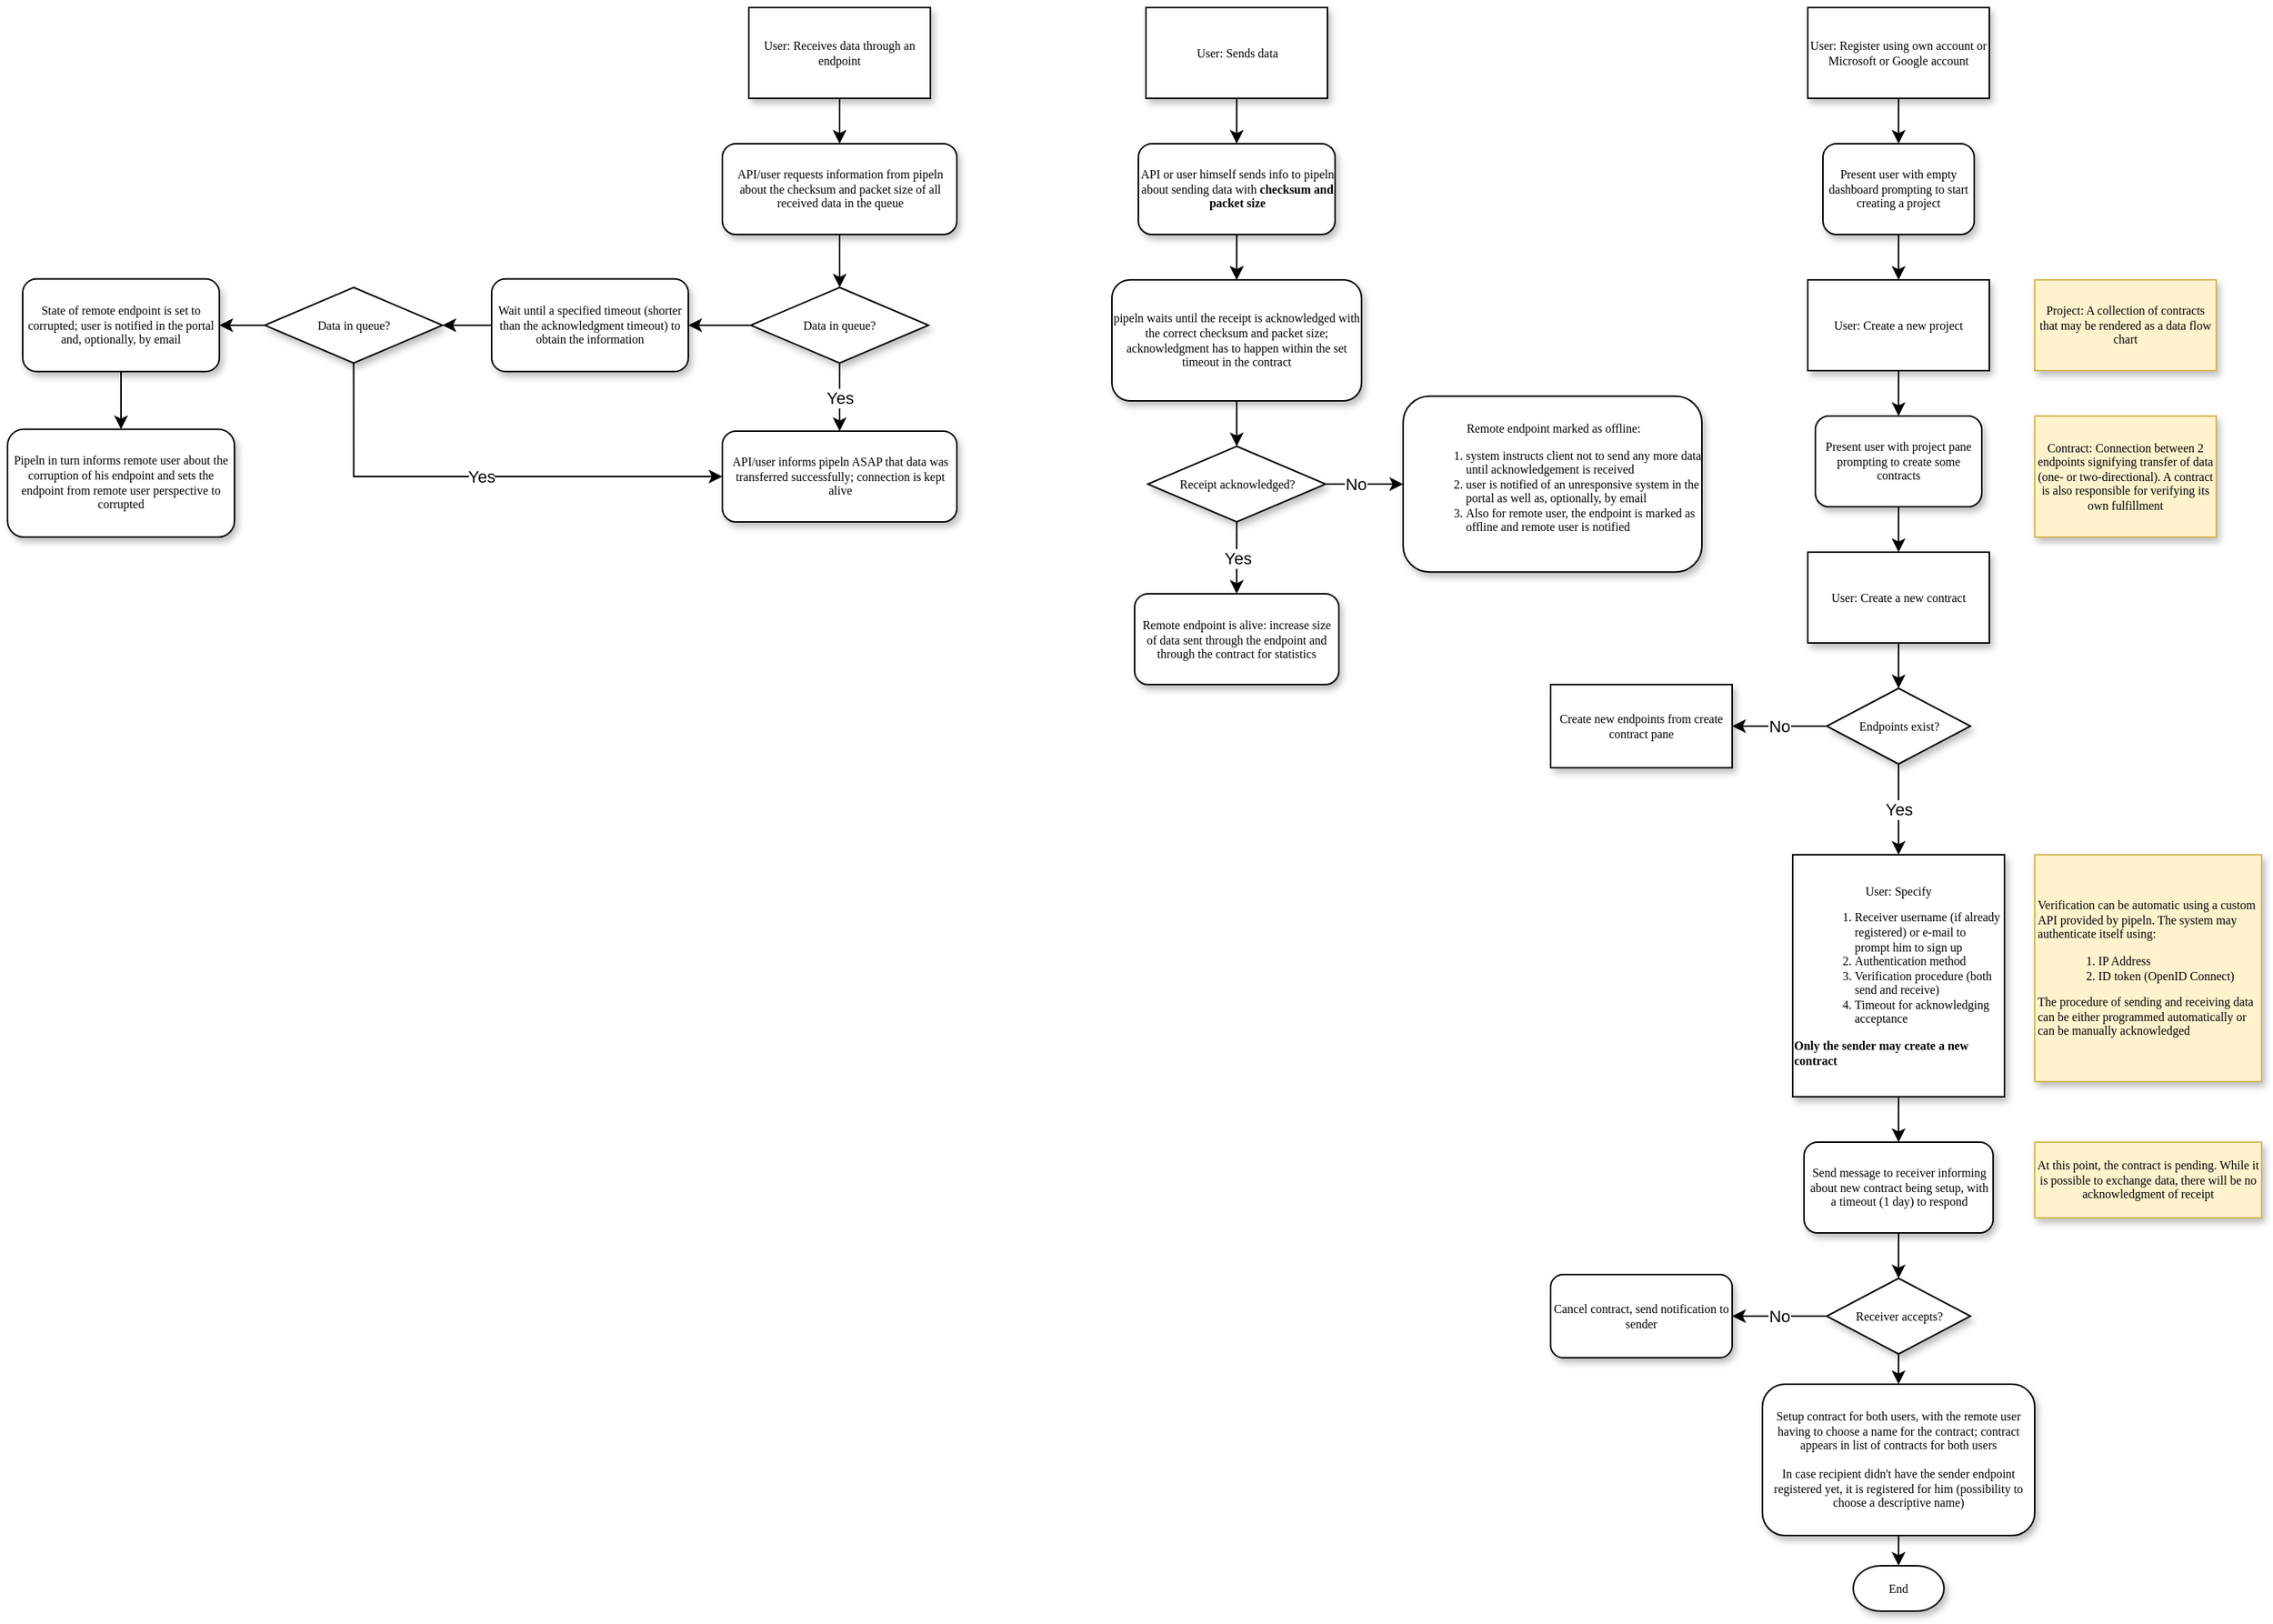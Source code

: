 <mxfile version="18.0.3" type="github">
  <diagram name="Page-1" id="edf60f1a-56cd-e834-aa8a-f176f3a09ee4">
    <mxGraphModel dx="2781" dy="641" grid="1" gridSize="10" guides="1" tooltips="1" connect="1" arrows="1" fold="1" page="1" pageScale="1" pageWidth="1100" pageHeight="850" background="none" math="0" shadow="0">
      <root>
        <mxCell id="0" />
        <mxCell id="1" parent="0" />
        <mxCell id="PBYG_mMgaOm4Sc-KPQiD-1" value="User: Register using own account or Microsoft or Google account" style="rounded=0;whiteSpace=wrap;html=1;shadow=1;labelBackgroundColor=none;strokeWidth=1;fontFamily=Verdana;fontSize=8;align=center;" parent="1" vertex="1">
          <mxGeometry x="770" y="140" width="120" height="60" as="geometry" />
        </mxCell>
        <mxCell id="PBYG_mMgaOm4Sc-KPQiD-2" value="User: Create a new project" style="rounded=0;whiteSpace=wrap;html=1;shadow=1;labelBackgroundColor=none;strokeWidth=1;fontFamily=Verdana;fontSize=8;align=center;" parent="1" vertex="1">
          <mxGeometry x="770" y="320" width="120" height="60" as="geometry" />
        </mxCell>
        <mxCell id="PBYG_mMgaOm4Sc-KPQiD-3" value="Present user with empty dashboard prompting to start creating a project" style="rounded=1;whiteSpace=wrap;html=1;shadow=1;labelBackgroundColor=none;strokeWidth=1;fontFamily=Verdana;fontSize=8;align=center;" parent="1" vertex="1">
          <mxGeometry x="780" y="230" width="100" height="60" as="geometry" />
        </mxCell>
        <mxCell id="PBYG_mMgaOm4Sc-KPQiD-4" value="Project: A collection of contracts that may be rendered as a data flow chart" style="rounded=0;whiteSpace=wrap;html=1;shadow=1;labelBackgroundColor=none;strokeWidth=1;fontFamily=Verdana;fontSize=8;align=center;fillColor=#fff2cc;strokeColor=#d6b656;" parent="1" vertex="1">
          <mxGeometry x="920" y="320" width="120" height="60" as="geometry" />
        </mxCell>
        <mxCell id="PBYG_mMgaOm4Sc-KPQiD-5" value="" style="endArrow=classic;html=1;rounded=0;entryX=0.5;entryY=0;entryDx=0;entryDy=0;exitX=0.5;exitY=1;exitDx=0;exitDy=0;" parent="1" source="PBYG_mMgaOm4Sc-KPQiD-1" target="PBYG_mMgaOm4Sc-KPQiD-3" edge="1">
          <mxGeometry width="50" height="50" relative="1" as="geometry">
            <mxPoint x="530" y="390" as="sourcePoint" />
            <mxPoint x="580" y="340" as="targetPoint" />
          </mxGeometry>
        </mxCell>
        <mxCell id="PBYG_mMgaOm4Sc-KPQiD-6" value="" style="endArrow=classic;html=1;rounded=0;entryX=0.5;entryY=0;entryDx=0;entryDy=0;exitX=0.5;exitY=1;exitDx=0;exitDy=0;" parent="1" source="PBYG_mMgaOm4Sc-KPQiD-3" target="PBYG_mMgaOm4Sc-KPQiD-2" edge="1">
          <mxGeometry width="50" height="50" relative="1" as="geometry">
            <mxPoint x="920" y="290" as="sourcePoint" />
            <mxPoint x="920" y="320" as="targetPoint" />
          </mxGeometry>
        </mxCell>
        <mxCell id="PBYG_mMgaOm4Sc-KPQiD-8" value="Present user with project pane prompting to create some contracts" style="rounded=1;whiteSpace=wrap;html=1;shadow=1;labelBackgroundColor=none;strokeWidth=1;fontFamily=Verdana;fontSize=8;align=center;" parent="1" vertex="1">
          <mxGeometry x="775" y="410" width="110" height="60" as="geometry" />
        </mxCell>
        <mxCell id="PBYG_mMgaOm4Sc-KPQiD-9" value="" style="endArrow=classic;html=1;rounded=0;entryX=0.5;entryY=0;entryDx=0;entryDy=0;exitX=0.5;exitY=1;exitDx=0;exitDy=0;" parent="1" source="PBYG_mMgaOm4Sc-KPQiD-2" target="PBYG_mMgaOm4Sc-KPQiD-8" edge="1">
          <mxGeometry width="50" height="50" relative="1" as="geometry">
            <mxPoint x="840" y="300" as="sourcePoint" />
            <mxPoint x="840" y="330" as="targetPoint" />
          </mxGeometry>
        </mxCell>
        <mxCell id="PBYG_mMgaOm4Sc-KPQiD-10" value="Contract: Connection between 2 endpoints signifying transfer of data (one- or two-directional). A contract is also responsible for verifying its own fulfillment" style="rounded=0;whiteSpace=wrap;html=1;shadow=1;labelBackgroundColor=none;strokeWidth=1;fontFamily=Verdana;fontSize=8;align=center;fillColor=#fff2cc;strokeColor=#d6b656;" parent="1" vertex="1">
          <mxGeometry x="920" y="410" width="120" height="80" as="geometry" />
        </mxCell>
        <mxCell id="PBYG_mMgaOm4Sc-KPQiD-15" style="edgeStyle=orthogonalEdgeStyle;rounded=0;orthogonalLoop=1;jettySize=auto;html=1;exitX=0.5;exitY=1;exitDx=0;exitDy=0;entryX=0.5;entryY=0;entryDx=0;entryDy=0;" parent="1" source="PBYG_mMgaOm4Sc-KPQiD-11" target="PBYG_mMgaOm4Sc-KPQiD-13" edge="1">
          <mxGeometry relative="1" as="geometry" />
        </mxCell>
        <mxCell id="PBYG_mMgaOm4Sc-KPQiD-11" value="User: Create a new contract" style="rounded=0;whiteSpace=wrap;html=1;shadow=1;labelBackgroundColor=none;strokeWidth=1;fontFamily=Verdana;fontSize=8;align=center;" parent="1" vertex="1">
          <mxGeometry x="770" y="500" width="120" height="60" as="geometry" />
        </mxCell>
        <mxCell id="PBYG_mMgaOm4Sc-KPQiD-12" value="" style="endArrow=classic;html=1;rounded=0;entryX=0.5;entryY=0;entryDx=0;entryDy=0;exitX=0.5;exitY=1;exitDx=0;exitDy=0;" parent="1" source="PBYG_mMgaOm4Sc-KPQiD-8" target="PBYG_mMgaOm4Sc-KPQiD-11" edge="1">
          <mxGeometry width="50" height="50" relative="1" as="geometry">
            <mxPoint x="840" y="390" as="sourcePoint" />
            <mxPoint x="840" y="420" as="targetPoint" />
          </mxGeometry>
        </mxCell>
        <mxCell id="PBYG_mMgaOm4Sc-KPQiD-19" value="No" style="edgeStyle=orthogonalEdgeStyle;rounded=0;orthogonalLoop=1;jettySize=auto;html=1;exitX=0;exitY=0.5;exitDx=0;exitDy=0;entryX=1;entryY=0.5;entryDx=0;entryDy=0;" parent="1" source="PBYG_mMgaOm4Sc-KPQiD-13" target="PBYG_mMgaOm4Sc-KPQiD-18" edge="1">
          <mxGeometry relative="1" as="geometry" />
        </mxCell>
        <mxCell id="PBYG_mMgaOm4Sc-KPQiD-22" value="Yes" style="edgeStyle=orthogonalEdgeStyle;rounded=0;orthogonalLoop=1;jettySize=auto;html=1;exitX=0.5;exitY=1;exitDx=0;exitDy=0;entryX=0.5;entryY=0;entryDx=0;entryDy=0;" parent="1" source="PBYG_mMgaOm4Sc-KPQiD-13" target="PBYG_mMgaOm4Sc-KPQiD-24" edge="1">
          <mxGeometry relative="1" as="geometry">
            <mxPoint x="830" y="690" as="targetPoint" />
          </mxGeometry>
        </mxCell>
        <mxCell id="PBYG_mMgaOm4Sc-KPQiD-13" value="Endpoints exist?" style="rhombus;whiteSpace=wrap;html=1;rounded=0;shadow=1;labelBackgroundColor=none;strokeWidth=1;fontFamily=Verdana;fontSize=8;align=center;" parent="1" vertex="1">
          <mxGeometry x="782.5" y="590" width="95" height="50" as="geometry" />
        </mxCell>
        <mxCell id="PBYG_mMgaOm4Sc-KPQiD-18" value="Create new endpoints from create contract pane" style="rounded=0;whiteSpace=wrap;html=1;shadow=1;labelBackgroundColor=none;strokeWidth=1;fontFamily=Verdana;fontSize=8;align=center;" parent="1" vertex="1">
          <mxGeometry x="600" y="587.5" width="120" height="55" as="geometry" />
        </mxCell>
        <mxCell id="PBYG_mMgaOm4Sc-KPQiD-23" value="End" style="strokeWidth=1;html=1;shape=mxgraph.flowchart.terminator;whiteSpace=wrap;rounded=0;shadow=1;labelBackgroundColor=none;fontFamily=Verdana;fontSize=8;align=center;" parent="1" vertex="1">
          <mxGeometry x="800" y="1170" width="60" height="30" as="geometry" />
        </mxCell>
        <mxCell id="ve2KJu9dEQYRQKSxrzHC-1" style="edgeStyle=orthogonalEdgeStyle;rounded=0;orthogonalLoop=1;jettySize=auto;html=1;exitX=0.5;exitY=1;exitDx=0;exitDy=0;entryX=0.5;entryY=0;entryDx=0;entryDy=0;" parent="1" source="PBYG_mMgaOm4Sc-KPQiD-24" target="PBYG_mMgaOm4Sc-KPQiD-27" edge="1">
          <mxGeometry relative="1" as="geometry" />
        </mxCell>
        <mxCell id="PBYG_mMgaOm4Sc-KPQiD-24" value="User: Specify&lt;br&gt;&lt;ol&gt;&lt;li style=&quot;text-align: left&quot;&gt;Receiver username (if already registered) or e-mail to prompt him to sign up&lt;/li&gt;&lt;li style=&quot;text-align: left&quot;&gt;Authentication method&lt;/li&gt;&lt;li style=&quot;text-align: left&quot;&gt;Verification procedure (both send and receive)&lt;/li&gt;&lt;li style=&quot;text-align: left&quot;&gt;Timeout for acknowledging acceptance&lt;/li&gt;&lt;/ol&gt;&lt;div style=&quot;text-align: left&quot;&gt;&lt;b&gt;Only the sender may create a new contract&lt;/b&gt;&lt;/div&gt;" style="rounded=0;whiteSpace=wrap;html=1;shadow=1;labelBackgroundColor=none;strokeWidth=1;fontFamily=Verdana;fontSize=8;align=center;" parent="1" vertex="1">
          <mxGeometry x="760" y="700" width="140" height="160" as="geometry" />
        </mxCell>
        <mxCell id="PBYG_mMgaOm4Sc-KPQiD-26" value="Verification can be automatic using a custom API provided by pipeln. The system may authenticate itself using:&lt;br&gt;&lt;ol&gt;&lt;li&gt;IP Address&lt;/li&gt;&lt;li&gt;ID token (OpenID Connect)&lt;/li&gt;&lt;/ol&gt;&lt;div&gt;The procedure of sending and receiving data can be either programmed automatically or can be manually acknowledged&lt;/div&gt;" style="rounded=0;whiteSpace=wrap;html=1;shadow=1;labelBackgroundColor=none;strokeWidth=1;fontFamily=Verdana;fontSize=8;align=left;fillColor=#fff2cc;strokeColor=#d6b656;" parent="1" vertex="1">
          <mxGeometry x="920" y="700" width="150" height="150" as="geometry" />
        </mxCell>
        <mxCell id="ve2KJu9dEQYRQKSxrzHC-4" style="edgeStyle=orthogonalEdgeStyle;rounded=0;orthogonalLoop=1;jettySize=auto;html=1;exitX=0.5;exitY=1;exitDx=0;exitDy=0;entryX=0.5;entryY=0;entryDx=0;entryDy=0;" parent="1" source="PBYG_mMgaOm4Sc-KPQiD-27" target="ve2KJu9dEQYRQKSxrzHC-3" edge="1">
          <mxGeometry relative="1" as="geometry" />
        </mxCell>
        <mxCell id="PBYG_mMgaOm4Sc-KPQiD-27" value="Send message to receiver informing about new contract being setup, with a timeout (1 day) to respond" style="rounded=1;whiteSpace=wrap;html=1;shadow=1;labelBackgroundColor=none;strokeWidth=1;fontFamily=Verdana;fontSize=8;align=center;" parent="1" vertex="1">
          <mxGeometry x="767.5" y="890" width="125" height="60" as="geometry" />
        </mxCell>
        <mxCell id="ve2KJu9dEQYRQKSxrzHC-2" value="At this point, the contract is pending. While it is possible to exchange data, there will be no acknowledgment of receipt" style="rounded=0;whiteSpace=wrap;html=1;shadow=1;labelBackgroundColor=none;strokeWidth=1;fontFamily=Verdana;fontSize=8;align=center;fillColor=#fff2cc;strokeColor=#d6b656;" parent="1" vertex="1">
          <mxGeometry x="920" y="890" width="150" height="50" as="geometry" />
        </mxCell>
        <mxCell id="ve2KJu9dEQYRQKSxrzHC-6" value="No" style="edgeStyle=orthogonalEdgeStyle;rounded=0;orthogonalLoop=1;jettySize=auto;html=1;exitX=0;exitY=0.5;exitDx=0;exitDy=0;entryX=1;entryY=0.5;entryDx=0;entryDy=0;" parent="1" source="ve2KJu9dEQYRQKSxrzHC-3" target="ve2KJu9dEQYRQKSxrzHC-5" edge="1">
          <mxGeometry relative="1" as="geometry" />
        </mxCell>
        <mxCell id="ve2KJu9dEQYRQKSxrzHC-9" style="edgeStyle=orthogonalEdgeStyle;rounded=0;orthogonalLoop=1;jettySize=auto;html=1;exitX=0.5;exitY=1;exitDx=0;exitDy=0;entryX=0.5;entryY=0;entryDx=0;entryDy=0;" parent="1" source="ve2KJu9dEQYRQKSxrzHC-3" target="ve2KJu9dEQYRQKSxrzHC-8" edge="1">
          <mxGeometry relative="1" as="geometry" />
        </mxCell>
        <mxCell id="ve2KJu9dEQYRQKSxrzHC-3" value="Receiver accepts?" style="rhombus;whiteSpace=wrap;html=1;rounded=0;shadow=1;labelBackgroundColor=none;strokeWidth=1;fontFamily=Verdana;fontSize=8;align=center;" parent="1" vertex="1">
          <mxGeometry x="782.5" y="980" width="95" height="50" as="geometry" />
        </mxCell>
        <mxCell id="ve2KJu9dEQYRQKSxrzHC-5" value="Cancel contract, send notification to sender" style="rounded=1;whiteSpace=wrap;html=1;shadow=1;labelBackgroundColor=none;strokeWidth=1;fontFamily=Verdana;fontSize=8;align=center;" parent="1" vertex="1">
          <mxGeometry x="600" y="977.5" width="120" height="55" as="geometry" />
        </mxCell>
        <mxCell id="ve2KJu9dEQYRQKSxrzHC-11" style="edgeStyle=orthogonalEdgeStyle;rounded=0;orthogonalLoop=1;jettySize=auto;html=1;exitX=0.5;exitY=1;exitDx=0;exitDy=0;entryX=0.5;entryY=0;entryDx=0;entryDy=0;entryPerimeter=0;" parent="1" source="ve2KJu9dEQYRQKSxrzHC-8" target="PBYG_mMgaOm4Sc-KPQiD-23" edge="1">
          <mxGeometry relative="1" as="geometry" />
        </mxCell>
        <mxCell id="ve2KJu9dEQYRQKSxrzHC-8" value="Setup contract for both users, with the remote user having to choose a name for the contract; contract appears in list of contracts for both users&lt;br&gt;&lt;br&gt;In case recipient didn&#39;t have the sender endpoint registered yet, it is registered for him (possibility to choose a descriptive name)" style="rounded=1;whiteSpace=wrap;html=1;shadow=1;labelBackgroundColor=none;strokeWidth=1;fontFamily=Verdana;fontSize=8;align=center;" parent="1" vertex="1">
          <mxGeometry x="740" y="1050" width="180" height="100" as="geometry" />
        </mxCell>
        <mxCell id="ve2KJu9dEQYRQKSxrzHC-14" style="edgeStyle=orthogonalEdgeStyle;rounded=0;orthogonalLoop=1;jettySize=auto;html=1;exitX=0.5;exitY=1;exitDx=0;exitDy=0;entryX=0.5;entryY=0;entryDx=0;entryDy=0;" parent="1" source="ve2KJu9dEQYRQKSxrzHC-12" target="ve2KJu9dEQYRQKSxrzHC-13" edge="1">
          <mxGeometry relative="1" as="geometry" />
        </mxCell>
        <mxCell id="ve2KJu9dEQYRQKSxrzHC-12" value="User: Sends data" style="rounded=0;whiteSpace=wrap;html=1;shadow=1;labelBackgroundColor=none;strokeWidth=1;fontFamily=Verdana;fontSize=8;align=center;" parent="1" vertex="1">
          <mxGeometry x="332.5" y="140" width="120" height="60" as="geometry" />
        </mxCell>
        <mxCell id="ve2KJu9dEQYRQKSxrzHC-18" style="edgeStyle=orthogonalEdgeStyle;rounded=0;orthogonalLoop=1;jettySize=auto;html=1;exitX=0.5;exitY=1;exitDx=0;exitDy=0;entryX=0.5;entryY=0;entryDx=0;entryDy=0;" parent="1" source="ve2KJu9dEQYRQKSxrzHC-13" target="ve2KJu9dEQYRQKSxrzHC-17" edge="1">
          <mxGeometry relative="1" as="geometry" />
        </mxCell>
        <mxCell id="imrqkbVThubz8YPRaBsE-2" value="" style="edgeStyle=orthogonalEdgeStyle;rounded=0;orthogonalLoop=1;jettySize=auto;html=1;" edge="1" parent="1" source="ve2KJu9dEQYRQKSxrzHC-13" target="ve2KJu9dEQYRQKSxrzHC-17">
          <mxGeometry relative="1" as="geometry" />
        </mxCell>
        <mxCell id="ve2KJu9dEQYRQKSxrzHC-13" value="API or user himself sends info to pipeln about sending data with &lt;b&gt;checksum and packet size&lt;/b&gt;" style="rounded=1;whiteSpace=wrap;html=1;shadow=1;labelBackgroundColor=none;strokeWidth=1;fontFamily=Verdana;fontSize=8;align=center;" parent="1" vertex="1">
          <mxGeometry x="327.5" y="230" width="130" height="60" as="geometry" />
        </mxCell>
        <mxCell id="ve2KJu9dEQYRQKSxrzHC-17" value="pipeln waits until the receipt is acknowledged with the correct checksum and packet size; acknowledgment has to happen within the set timeout in the contract" style="rounded=1;whiteSpace=wrap;html=1;shadow=1;labelBackgroundColor=none;strokeWidth=1;fontFamily=Verdana;fontSize=8;align=center;" parent="1" vertex="1">
          <mxGeometry x="310" y="320" width="165" height="80" as="geometry" />
        </mxCell>
        <mxCell id="imrqkbVThubz8YPRaBsE-5" style="edgeStyle=orthogonalEdgeStyle;rounded=0;orthogonalLoop=1;jettySize=auto;html=1;exitX=1;exitY=0.5;exitDx=0;exitDy=0;entryX=0;entryY=0.5;entryDx=0;entryDy=0;" edge="1" parent="1" source="imrqkbVThubz8YPRaBsE-1" target="imrqkbVThubz8YPRaBsE-4">
          <mxGeometry relative="1" as="geometry" />
        </mxCell>
        <mxCell id="imrqkbVThubz8YPRaBsE-6" value="No" style="edgeLabel;html=1;align=center;verticalAlign=middle;resizable=0;points=[];" vertex="1" connectable="0" parent="imrqkbVThubz8YPRaBsE-5">
          <mxGeometry x="-0.243" y="-2" relative="1" as="geometry">
            <mxPoint y="-2" as="offset" />
          </mxGeometry>
        </mxCell>
        <mxCell id="imrqkbVThubz8YPRaBsE-8" value="Yes" style="edgeStyle=orthogonalEdgeStyle;rounded=0;orthogonalLoop=1;jettySize=auto;html=1;exitX=0.5;exitY=1;exitDx=0;exitDy=0;entryX=0.5;entryY=0;entryDx=0;entryDy=0;" edge="1" parent="1" source="imrqkbVThubz8YPRaBsE-1" target="imrqkbVThubz8YPRaBsE-7">
          <mxGeometry relative="1" as="geometry" />
        </mxCell>
        <mxCell id="imrqkbVThubz8YPRaBsE-1" value="Receipt acknowledged?" style="rhombus;whiteSpace=wrap;html=1;rounded=0;shadow=1;labelBackgroundColor=none;strokeWidth=1;fontFamily=Verdana;fontSize=8;align=center;" vertex="1" parent="1">
          <mxGeometry x="333.75" y="430" width="117.5" height="50" as="geometry" />
        </mxCell>
        <mxCell id="imrqkbVThubz8YPRaBsE-3" value="" style="edgeStyle=orthogonalEdgeStyle;rounded=0;orthogonalLoop=1;jettySize=auto;html=1;entryX=0.5;entryY=0;entryDx=0;entryDy=0;exitX=0.5;exitY=1;exitDx=0;exitDy=0;" edge="1" parent="1" source="ve2KJu9dEQYRQKSxrzHC-17" target="imrqkbVThubz8YPRaBsE-1">
          <mxGeometry relative="1" as="geometry">
            <mxPoint x="402.529" y="300" as="sourcePoint" />
            <mxPoint x="402.529" y="330" as="targetPoint" />
          </mxGeometry>
        </mxCell>
        <mxCell id="imrqkbVThubz8YPRaBsE-4" value="Remote endpoint marked as offline:&lt;br&gt;&lt;ol&gt;&lt;li style=&quot;text-align: left;&quot;&gt;system instructs client not to send any more data until acknowledgement is received&lt;/li&gt;&lt;li style=&quot;text-align: left;&quot;&gt;user is notified of an unresponsive system in the portal as well as, optionally, by email&lt;/li&gt;&lt;li style=&quot;text-align: left;&quot;&gt;Also for remote user, the endpoint is marked as offline and remote user is notified&lt;/li&gt;&lt;/ol&gt;" style="rounded=1;whiteSpace=wrap;html=1;shadow=1;labelBackgroundColor=none;strokeWidth=1;fontFamily=Verdana;fontSize=8;align=center;" vertex="1" parent="1">
          <mxGeometry x="502.5" y="396.88" width="197.5" height="116.25" as="geometry" />
        </mxCell>
        <mxCell id="imrqkbVThubz8YPRaBsE-7" value="Remote endpoint is alive: increase size of data sent through the endpoint and through the contract for statistics" style="rounded=1;whiteSpace=wrap;html=1;shadow=1;labelBackgroundColor=none;strokeWidth=1;fontFamily=Verdana;fontSize=8;align=center;" vertex="1" parent="1">
          <mxGeometry x="325" y="527.5" width="135" height="60" as="geometry" />
        </mxCell>
        <mxCell id="imrqkbVThubz8YPRaBsE-11" style="edgeStyle=orthogonalEdgeStyle;rounded=0;orthogonalLoop=1;jettySize=auto;html=1;exitX=0.5;exitY=1;exitDx=0;exitDy=0;entryX=0.5;entryY=0;entryDx=0;entryDy=0;" edge="1" parent="1" source="imrqkbVThubz8YPRaBsE-9" target="imrqkbVThubz8YPRaBsE-10">
          <mxGeometry relative="1" as="geometry" />
        </mxCell>
        <mxCell id="imrqkbVThubz8YPRaBsE-9" value="User: Receives data through an endpoint" style="rounded=0;whiteSpace=wrap;html=1;shadow=1;labelBackgroundColor=none;strokeWidth=1;fontFamily=Verdana;fontSize=8;align=center;" vertex="1" parent="1">
          <mxGeometry x="70" y="140" width="120" height="60" as="geometry" />
        </mxCell>
        <mxCell id="imrqkbVThubz8YPRaBsE-18" style="edgeStyle=orthogonalEdgeStyle;rounded=0;orthogonalLoop=1;jettySize=auto;html=1;exitX=0.5;exitY=1;exitDx=0;exitDy=0;" edge="1" parent="1" source="imrqkbVThubz8YPRaBsE-10" target="imrqkbVThubz8YPRaBsE-12">
          <mxGeometry relative="1" as="geometry">
            <mxPoint x="130" y="330" as="targetPoint" />
          </mxGeometry>
        </mxCell>
        <mxCell id="imrqkbVThubz8YPRaBsE-10" value="API/user requests information from pipeln about the checksum and packet size of all received data in the queue" style="rounded=1;whiteSpace=wrap;html=1;shadow=1;labelBackgroundColor=none;strokeWidth=1;fontFamily=Verdana;fontSize=8;align=center;" vertex="1" parent="1">
          <mxGeometry x="52.5" y="230" width="155" height="60" as="geometry" />
        </mxCell>
        <mxCell id="imrqkbVThubz8YPRaBsE-15" value="Yes" style="edgeStyle=orthogonalEdgeStyle;rounded=0;orthogonalLoop=1;jettySize=auto;html=1;exitX=0.5;exitY=1;exitDx=0;exitDy=0;entryX=0.5;entryY=0;entryDx=0;entryDy=0;" edge="1" parent="1" source="imrqkbVThubz8YPRaBsE-12" target="imrqkbVThubz8YPRaBsE-14">
          <mxGeometry relative="1" as="geometry" />
        </mxCell>
        <mxCell id="imrqkbVThubz8YPRaBsE-20" style="edgeStyle=orthogonalEdgeStyle;rounded=0;orthogonalLoop=1;jettySize=auto;html=1;exitX=0;exitY=0.5;exitDx=0;exitDy=0;entryX=1;entryY=0.5;entryDx=0;entryDy=0;" edge="1" parent="1" source="imrqkbVThubz8YPRaBsE-12" target="imrqkbVThubz8YPRaBsE-16">
          <mxGeometry relative="1" as="geometry" />
        </mxCell>
        <mxCell id="imrqkbVThubz8YPRaBsE-12" value="Data in queue?" style="rhombus;whiteSpace=wrap;html=1;rounded=0;shadow=1;labelBackgroundColor=none;strokeWidth=1;fontFamily=Verdana;fontSize=8;align=center;" vertex="1" parent="1">
          <mxGeometry x="71.25" y="325" width="117.5" height="50" as="geometry" />
        </mxCell>
        <mxCell id="imrqkbVThubz8YPRaBsE-14" value="API/user informs pipeln ASAP that data was transferred successfully; connection is kept alive" style="rounded=1;whiteSpace=wrap;html=1;shadow=1;labelBackgroundColor=none;strokeWidth=1;fontFamily=Verdana;fontSize=8;align=center;" vertex="1" parent="1">
          <mxGeometry x="52.5" y="420" width="155" height="60" as="geometry" />
        </mxCell>
        <mxCell id="imrqkbVThubz8YPRaBsE-22" style="edgeStyle=orthogonalEdgeStyle;rounded=0;orthogonalLoop=1;jettySize=auto;html=1;exitX=0;exitY=0.5;exitDx=0;exitDy=0;entryX=1;entryY=0.5;entryDx=0;entryDy=0;" edge="1" parent="1" source="imrqkbVThubz8YPRaBsE-16" target="imrqkbVThubz8YPRaBsE-21">
          <mxGeometry relative="1" as="geometry" />
        </mxCell>
        <mxCell id="imrqkbVThubz8YPRaBsE-16" value="Wait until a specified timeout (shorter than the acknowledgment timeout) to obtain the information" style="rounded=1;whiteSpace=wrap;html=1;shadow=1;labelBackgroundColor=none;strokeWidth=1;fontFamily=Verdana;fontSize=8;align=center;" vertex="1" parent="1">
          <mxGeometry x="-100" y="319.38" width="130" height="61.25" as="geometry" />
        </mxCell>
        <mxCell id="imrqkbVThubz8YPRaBsE-23" value="Yes" style="edgeStyle=orthogonalEdgeStyle;rounded=0;orthogonalLoop=1;jettySize=auto;html=1;exitX=0.5;exitY=1;exitDx=0;exitDy=0;entryX=0;entryY=0.5;entryDx=0;entryDy=0;" edge="1" parent="1" source="imrqkbVThubz8YPRaBsE-21" target="imrqkbVThubz8YPRaBsE-14">
          <mxGeometry relative="1" as="geometry" />
        </mxCell>
        <mxCell id="imrqkbVThubz8YPRaBsE-25" style="edgeStyle=orthogonalEdgeStyle;rounded=0;orthogonalLoop=1;jettySize=auto;html=1;exitX=0;exitY=0.5;exitDx=0;exitDy=0;entryX=1;entryY=0.5;entryDx=0;entryDy=0;" edge="1" parent="1" source="imrqkbVThubz8YPRaBsE-21" target="imrqkbVThubz8YPRaBsE-24">
          <mxGeometry relative="1" as="geometry" />
        </mxCell>
        <mxCell id="imrqkbVThubz8YPRaBsE-21" value="Data in queue?" style="rhombus;whiteSpace=wrap;html=1;rounded=0;shadow=1;labelBackgroundColor=none;strokeWidth=1;fontFamily=Verdana;fontSize=8;align=center;" vertex="1" parent="1">
          <mxGeometry x="-250" y="325" width="117.5" height="50" as="geometry" />
        </mxCell>
        <mxCell id="imrqkbVThubz8YPRaBsE-27" style="edgeStyle=orthogonalEdgeStyle;rounded=0;orthogonalLoop=1;jettySize=auto;html=1;exitX=0.5;exitY=1;exitDx=0;exitDy=0;" edge="1" parent="1" source="imrqkbVThubz8YPRaBsE-24" target="imrqkbVThubz8YPRaBsE-26">
          <mxGeometry relative="1" as="geometry" />
        </mxCell>
        <mxCell id="imrqkbVThubz8YPRaBsE-24" value="State of remote endpoint is set to corrupted; user is notified in the portal and, optionally, by email" style="rounded=1;whiteSpace=wrap;html=1;shadow=1;labelBackgroundColor=none;strokeWidth=1;fontFamily=Verdana;fontSize=8;align=center;" vertex="1" parent="1">
          <mxGeometry x="-410" y="319.38" width="130" height="61.25" as="geometry" />
        </mxCell>
        <mxCell id="imrqkbVThubz8YPRaBsE-26" value="Pipeln in turn informs remote user about the corruption of his endpoint and sets the endpoint from remote user perspective to corrupted" style="rounded=1;whiteSpace=wrap;html=1;shadow=1;labelBackgroundColor=none;strokeWidth=1;fontFamily=Verdana;fontSize=8;align=center;" vertex="1" parent="1">
          <mxGeometry x="-420" y="418.75" width="150" height="71.25" as="geometry" />
        </mxCell>
      </root>
    </mxGraphModel>
  </diagram>
</mxfile>
